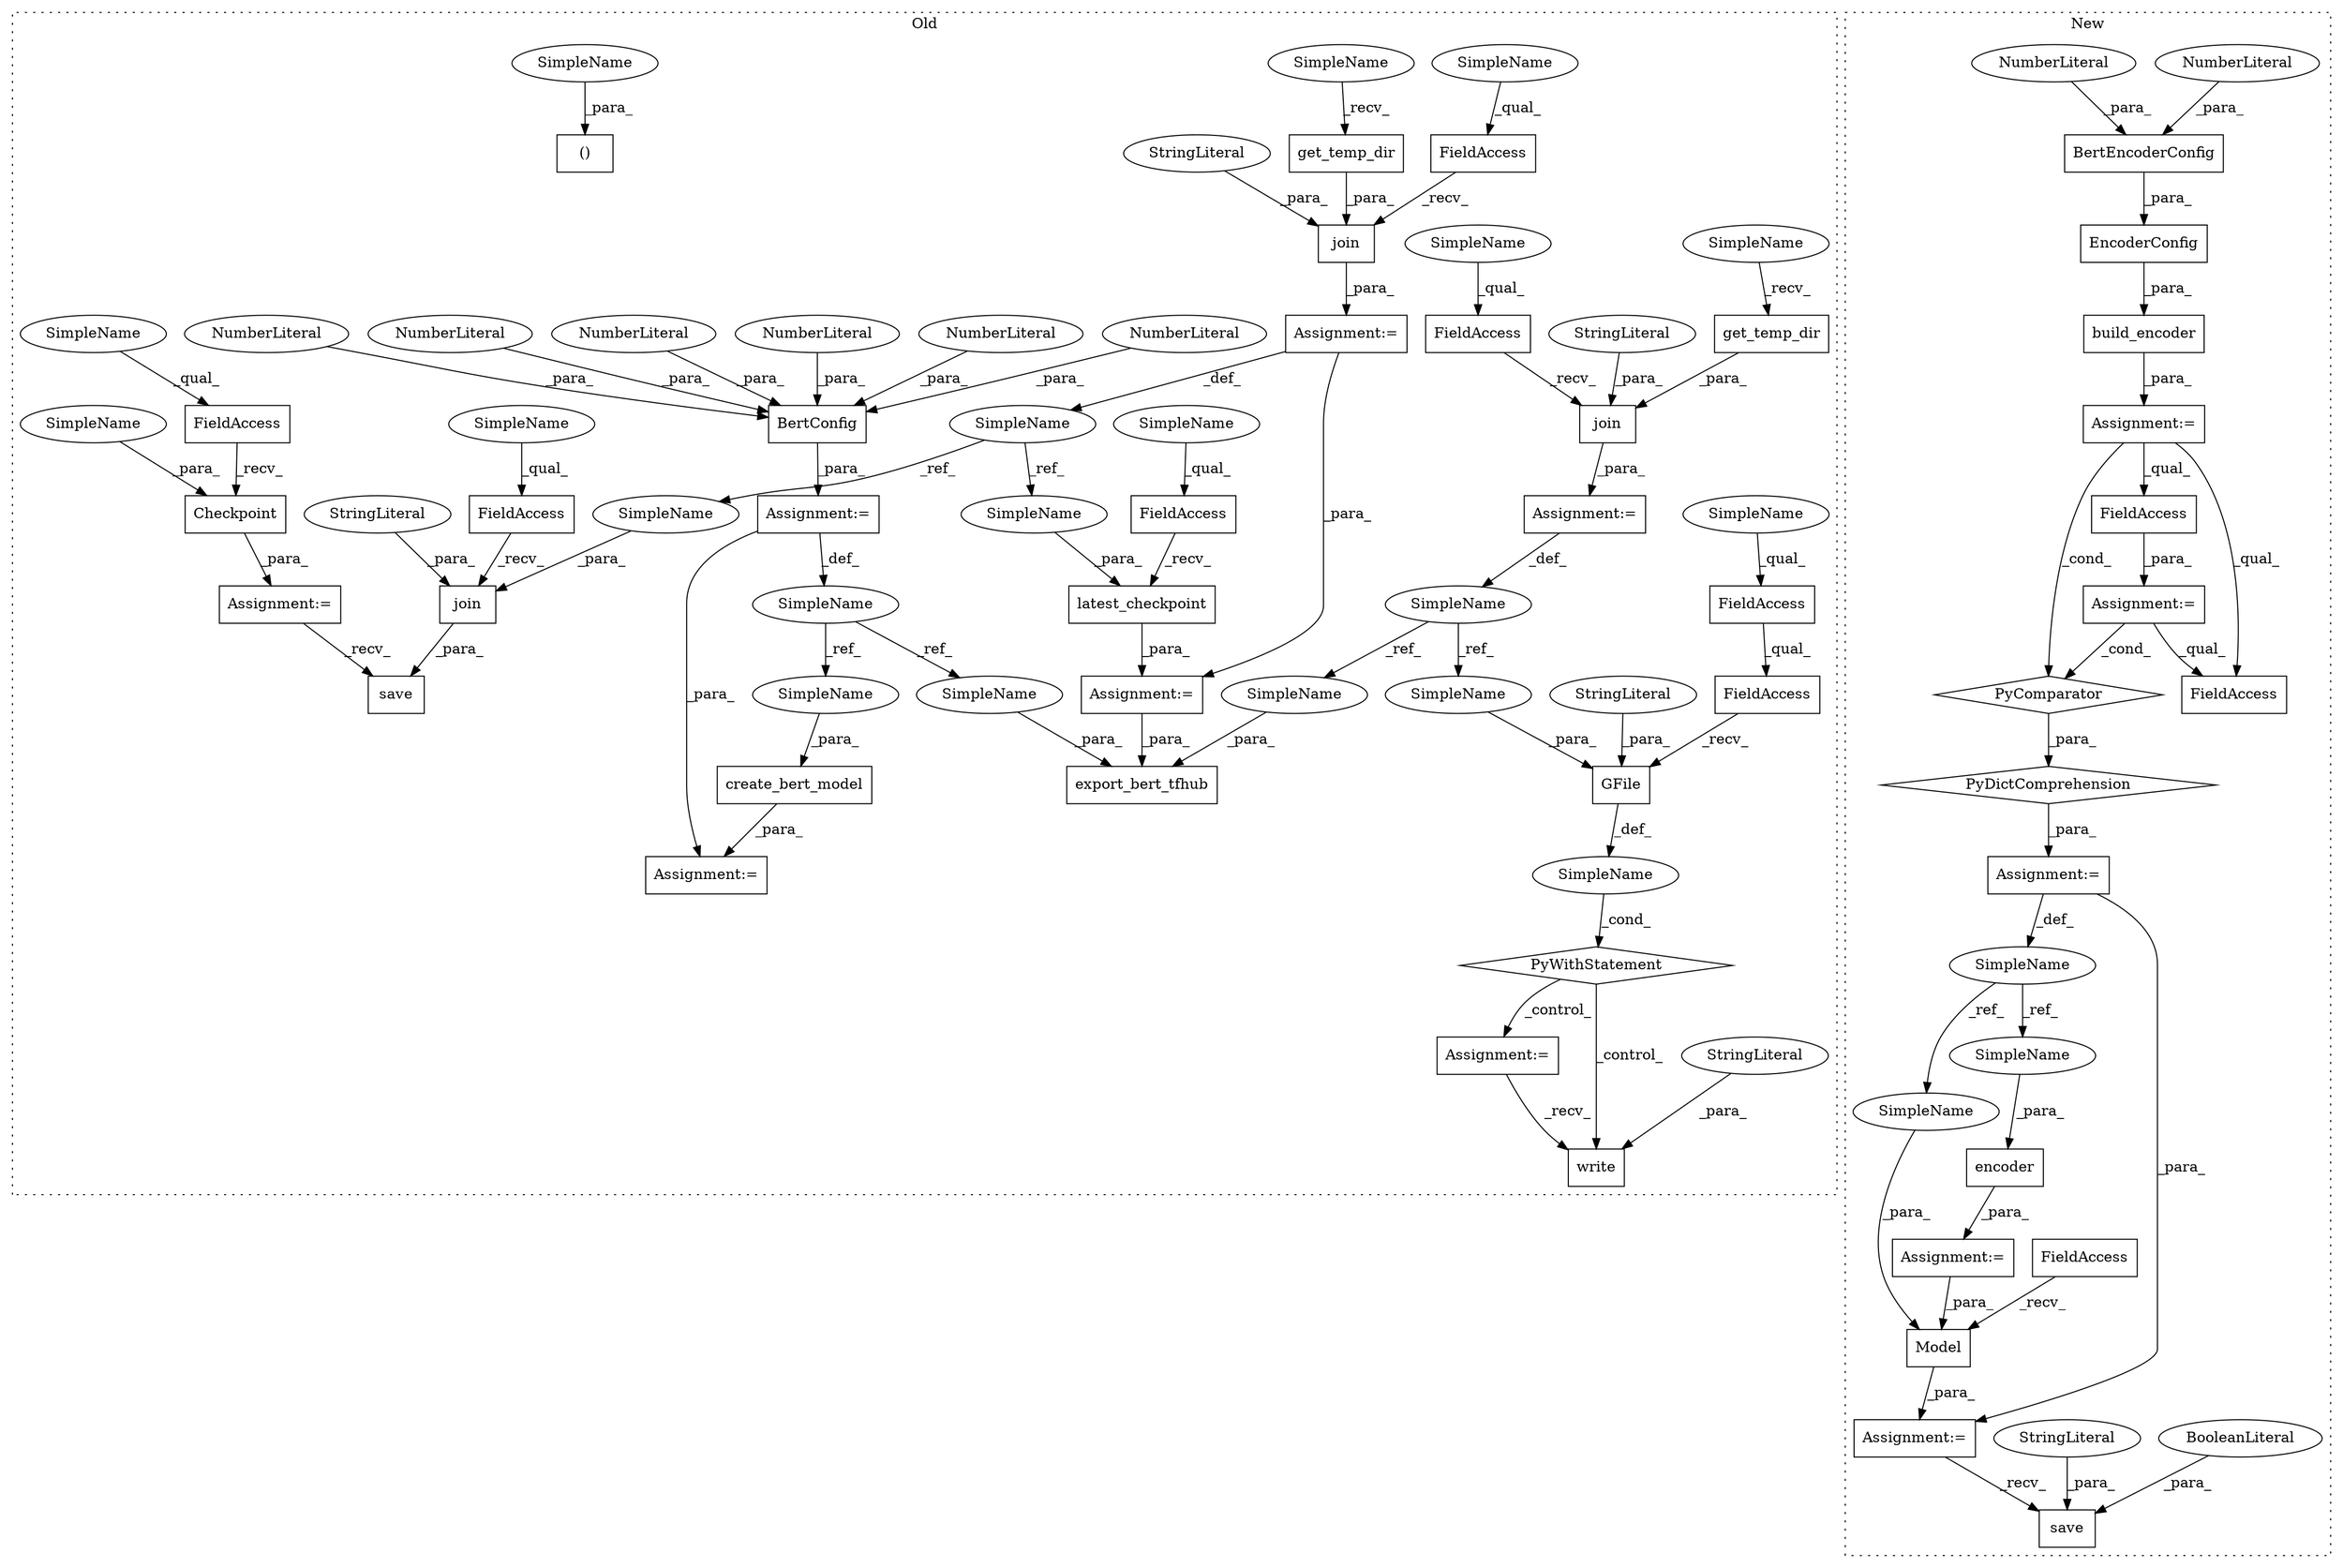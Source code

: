 digraph G {
subgraph cluster0 {
1 [label="PyWithStatement" a="104" s="5105,5156" l="10,2" shape="diamond"];
4 [label="Assignment:=" a="7" s="5170" l="1" shape="box"];
5 [label="SimpleName" a="42" s="" l="" shape="ellipse"];
8 [label="Assignment:=" a="7" s="5045" l="1" shape="box"];
9 [label="join" a="32" s="5054,5098" l="5,1" shape="box"];
10 [label="StringLiteral" a="45" s="5079" l="19" shape="ellipse"];
11 [label="FieldAccess" a="22" s="5046" l="7" shape="box"];
18 [label="GFile" a="32" s="5135,5155" l="6,1" shape="box"];
19 [label="StringLiteral" a="45" s="5152" l="3" shape="ellipse"];
24 [label="SimpleName" a="42" s="5035" l="10" shape="ellipse"];
25 [label="export_bert_tfhub" a="32" s="5289,5367" l="18,1" shape="box"];
26 [label="BertConfig" a="32" s="4647,4677" l="11,1" shape="box"];
27 [label="NumberLiteral" a="34" s="4676" l="1" shape="ellipse"];
28 [label="NumberLiteral" a="34" s="4667" l="2" shape="ellipse"];
29 [label="NumberLiteral" a="34" s="4670" l="3" shape="ellipse"];
30 [label="NumberLiteral" a="34" s="4658" l="5" shape="ellipse"];
31 [label="NumberLiteral" a="34" s="4674" l="1" shape="ellipse"];
32 [label="NumberLiteral" a="34" s="4664" l="2" shape="ellipse"];
33 [label="create_bert_model" a="32" s="4725,4754" l="18,1" shape="box"];
34 [label="SimpleName" a="42" s="4627" l="11" shape="ellipse"];
35 [label="FieldAccess" a="22" s="4782" l="7" shape="box"];
38 [label="FieldAccess" a="22" s="5115" l="19" shape="box"];
42 [label="FieldAccess" a="22" s="5115" l="13" shape="box"];
43 [label="FieldAccess" a="22" s="4845" l="16" shape="box"];
44 [label="Checkpoint" a="32" s="4862,4880" l="11,1" shape="box"];
45 [label="FieldAccess" a="22" s="4973" l="16" shape="box"];
46 [label="FieldAccess" a="22" s="4903" l="7" shape="box"];
47 [label="()" a="106" s="4689" l="21" shape="box"];
48 [label="save" a="32" s="4898,4944" l="5,1" shape="box"];
49 [label="join" a="32" s="4911,4943" l="5,1" shape="box"];
50 [label="SimpleName" a="42" s="4761" l="20" shape="ellipse"];
51 [label="latest_checkpoint" a="32" s="4990,5028" l="18,1" shape="box"];
52 [label="join" a="32" s="4790,4827" l="5,1" shape="box"];
54 [label="Assignment:=" a="7" s="4844" l="1" shape="box"];
55 [label="Assignment:=" a="7" s="4972" l="1" shape="box"];
56 [label="Assignment:=" a="7" s="4638" l="1" shape="box"];
57 [label="Assignment:=" a="7" s="4781" l="1" shape="box"];
58 [label="Assignment:=" a="7" s="4710" l="2" shape="box"];
59 [label="write" a="32" s="5181,5202" l="6,1" shape="box"];
60 [label="StringLiteral" a="45" s="5187" l="15" shape="ellipse"];
61 [label="StringLiteral" a="45" s="4815" l="12" shape="ellipse"];
63 [label="StringLiteral" a="45" s="4937" l="6" shape="ellipse"];
64 [label="get_temp_dir" a="32" s="5064" l="14" shape="box"];
65 [label="get_temp_dir" a="32" s="4800" l="14" shape="box"];
66 [label="SimpleName" a="42" s="4903" l="2" shape="ellipse"];
67 [label="SimpleName" a="42" s="5046" l="2" shape="ellipse"];
68 [label="SimpleName" a="42" s="4782" l="2" shape="ellipse"];
71 [label="SimpleName" a="42" s="4845" l="10" shape="ellipse"];
72 [label="SimpleName" a="42" s="4973" l="10" shape="ellipse"];
73 [label="SimpleName" a="42" s="5115" l="10" shape="ellipse"];
74 [label="SimpleName" a="42" s="5141" l="10" shape="ellipse"];
75 [label="SimpleName" a="42" s="5357" l="10" shape="ellipse"];
76 [label="SimpleName" a="42" s="5008" l="20" shape="ellipse"];
77 [label="SimpleName" a="42" s="4916" l="20" shape="ellipse"];
78 [label="SimpleName" a="42" s="5059" l="4" shape="ellipse"];
79 [label="SimpleName" a="42" s="4795" l="4" shape="ellipse"];
80 [label="SimpleName" a="42" s="4743" l="11" shape="ellipse"];
81 [label="SimpleName" a="42" s="5307" l="11" shape="ellipse"];
82 [label="SimpleName" a="42" s="4703" l="7" shape="ellipse"];
83 [label="SimpleName" a="42" s="4873" l="7" shape="ellipse"];
label = "Old";
style="dotted";
}
subgraph cluster1 {
2 [label="PyDictComprehension" a="110" s="4598" l="108" shape="diamond"];
3 [label="Assignment:=" a="7" s="4668" l="30" shape="box"];
6 [label="PyComparator" a="113" s="4668" l="30" shape="diamond"];
7 [label="Assignment:=" a="7" s="4477" l="1" shape="box"];
12 [label="Assignment:=" a="7" s="4725" l="1" shape="box"];
13 [label="BertEncoderConfig" a="32" s="4533,4558" l="18,1" shape="box"];
14 [label="NumberLiteral" a="34" s="4557" l="1" shape="ellipse"];
15 [label="NumberLiteral" a="34" s="4551" l="5" shape="ellipse"];
16 [label="save" a="32" s="4912,4943" l="5,1" shape="box"];
17 [label="BooleanLiteral" a="9" s="4933" l="5" shape="ellipse"];
20 [label="StringLiteral" a="45" s="4939" l="4" shape="ellipse"];
21 [label="encoder" a="32" s="4726,4753" l="8,1" shape="box"];
22 [label="SimpleName" a="42" s="4567" l="19" shape="ellipse"];
23 [label="Model" a="32" s="4788,4833" l="6,1" shape="box"];
36 [label="EncoderConfig" a="32" s="4510,4559" l="14,1" shape="box"];
37 [label="build_encoder" a="32" s="4487,4560" l="14,1" shape="box"];
39 [label="FieldAccess" a="22" s="4675" l="14" shape="box"];
40 [label="FieldAccess" a="22" s="4771" l="16" shape="box"];
41 [label="FieldAccess" a="22" s="4598" l="6" shape="box"];
53 [label="Assignment:=" a="7" s="4770" l="1" shape="box"];
62 [label="Assignment:=" a="7" s="4586" l="12" shape="box"];
69 [label="SimpleName" a="42" s="4794" l="19" shape="ellipse"];
70 [label="SimpleName" a="42" s="4734" l="19" shape="ellipse"];
label = "New";
style="dotted";
}
1 -> 59 [label="_control_"];
1 -> 4 [label="_control_"];
2 -> 62 [label="_para_"];
3 -> 6 [label="_cond_"];
3 -> 41 [label="_qual_"];
4 -> 59 [label="_recv_"];
5 -> 1 [label="_cond_"];
6 -> 2 [label="_para_"];
7 -> 41 [label="_qual_"];
7 -> 6 [label="_cond_"];
7 -> 39 [label="_qual_"];
8 -> 24 [label="_def_"];
9 -> 8 [label="_para_"];
10 -> 9 [label="_para_"];
11 -> 9 [label="_recv_"];
12 -> 23 [label="_para_"];
13 -> 36 [label="_para_"];
14 -> 13 [label="_para_"];
15 -> 13 [label="_para_"];
17 -> 16 [label="_para_"];
18 -> 5 [label="_def_"];
19 -> 18 [label="_para_"];
20 -> 16 [label="_para_"];
21 -> 12 [label="_para_"];
22 -> 69 [label="_ref_"];
22 -> 70 [label="_ref_"];
23 -> 53 [label="_para_"];
24 -> 75 [label="_ref_"];
24 -> 74 [label="_ref_"];
26 -> 56 [label="_para_"];
27 -> 26 [label="_para_"];
28 -> 26 [label="_para_"];
29 -> 26 [label="_para_"];
30 -> 26 [label="_para_"];
31 -> 26 [label="_para_"];
32 -> 26 [label="_para_"];
33 -> 58 [label="_para_"];
34 -> 80 [label="_ref_"];
34 -> 81 [label="_ref_"];
35 -> 52 [label="_recv_"];
36 -> 37 [label="_para_"];
37 -> 7 [label="_para_"];
38 -> 18 [label="_recv_"];
39 -> 3 [label="_para_"];
40 -> 23 [label="_recv_"];
42 -> 38 [label="_qual_"];
43 -> 44 [label="_recv_"];
44 -> 54 [label="_para_"];
45 -> 51 [label="_recv_"];
46 -> 49 [label="_recv_"];
49 -> 48 [label="_para_"];
50 -> 76 [label="_ref_"];
50 -> 77 [label="_ref_"];
51 -> 55 [label="_para_"];
52 -> 57 [label="_para_"];
53 -> 16 [label="_recv_"];
54 -> 48 [label="_recv_"];
55 -> 25 [label="_para_"];
56 -> 34 [label="_def_"];
56 -> 58 [label="_para_"];
57 -> 55 [label="_para_"];
57 -> 50 [label="_def_"];
60 -> 59 [label="_para_"];
61 -> 52 [label="_para_"];
62 -> 53 [label="_para_"];
62 -> 22 [label="_def_"];
63 -> 49 [label="_para_"];
64 -> 9 [label="_para_"];
65 -> 52 [label="_para_"];
66 -> 46 [label="_qual_"];
67 -> 11 [label="_qual_"];
68 -> 35 [label="_qual_"];
69 -> 23 [label="_para_"];
70 -> 21 [label="_para_"];
71 -> 43 [label="_qual_"];
72 -> 45 [label="_qual_"];
73 -> 42 [label="_qual_"];
74 -> 18 [label="_para_"];
75 -> 25 [label="_para_"];
76 -> 51 [label="_para_"];
77 -> 49 [label="_para_"];
78 -> 64 [label="_recv_"];
79 -> 65 [label="_recv_"];
80 -> 33 [label="_para_"];
81 -> 25 [label="_para_"];
82 -> 47 [label="_para_"];
83 -> 44 [label="_para_"];
}